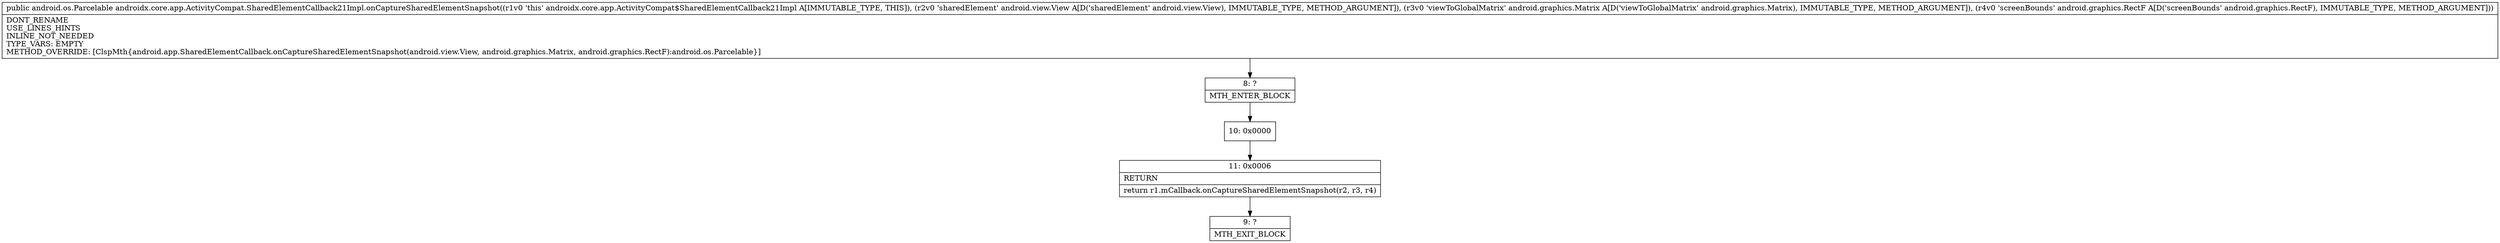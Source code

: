 digraph "CFG forandroidx.core.app.ActivityCompat.SharedElementCallback21Impl.onCaptureSharedElementSnapshot(Landroid\/view\/View;Landroid\/graphics\/Matrix;Landroid\/graphics\/RectF;)Landroid\/os\/Parcelable;" {
Node_8 [shape=record,label="{8\:\ ?|MTH_ENTER_BLOCK\l}"];
Node_10 [shape=record,label="{10\:\ 0x0000}"];
Node_11 [shape=record,label="{11\:\ 0x0006|RETURN\l|return r1.mCallback.onCaptureSharedElementSnapshot(r2, r3, r4)\l}"];
Node_9 [shape=record,label="{9\:\ ?|MTH_EXIT_BLOCK\l}"];
MethodNode[shape=record,label="{public android.os.Parcelable androidx.core.app.ActivityCompat.SharedElementCallback21Impl.onCaptureSharedElementSnapshot((r1v0 'this' androidx.core.app.ActivityCompat$SharedElementCallback21Impl A[IMMUTABLE_TYPE, THIS]), (r2v0 'sharedElement' android.view.View A[D('sharedElement' android.view.View), IMMUTABLE_TYPE, METHOD_ARGUMENT]), (r3v0 'viewToGlobalMatrix' android.graphics.Matrix A[D('viewToGlobalMatrix' android.graphics.Matrix), IMMUTABLE_TYPE, METHOD_ARGUMENT]), (r4v0 'screenBounds' android.graphics.RectF A[D('screenBounds' android.graphics.RectF), IMMUTABLE_TYPE, METHOD_ARGUMENT]))  | DONT_RENAME\lUSE_LINES_HINTS\lINLINE_NOT_NEEDED\lTYPE_VARS: EMPTY\lMETHOD_OVERRIDE: [ClspMth\{android.app.SharedElementCallback.onCaptureSharedElementSnapshot(android.view.View, android.graphics.Matrix, android.graphics.RectF):android.os.Parcelable\}]\l}"];
MethodNode -> Node_8;Node_8 -> Node_10;
Node_10 -> Node_11;
Node_11 -> Node_9;
}

